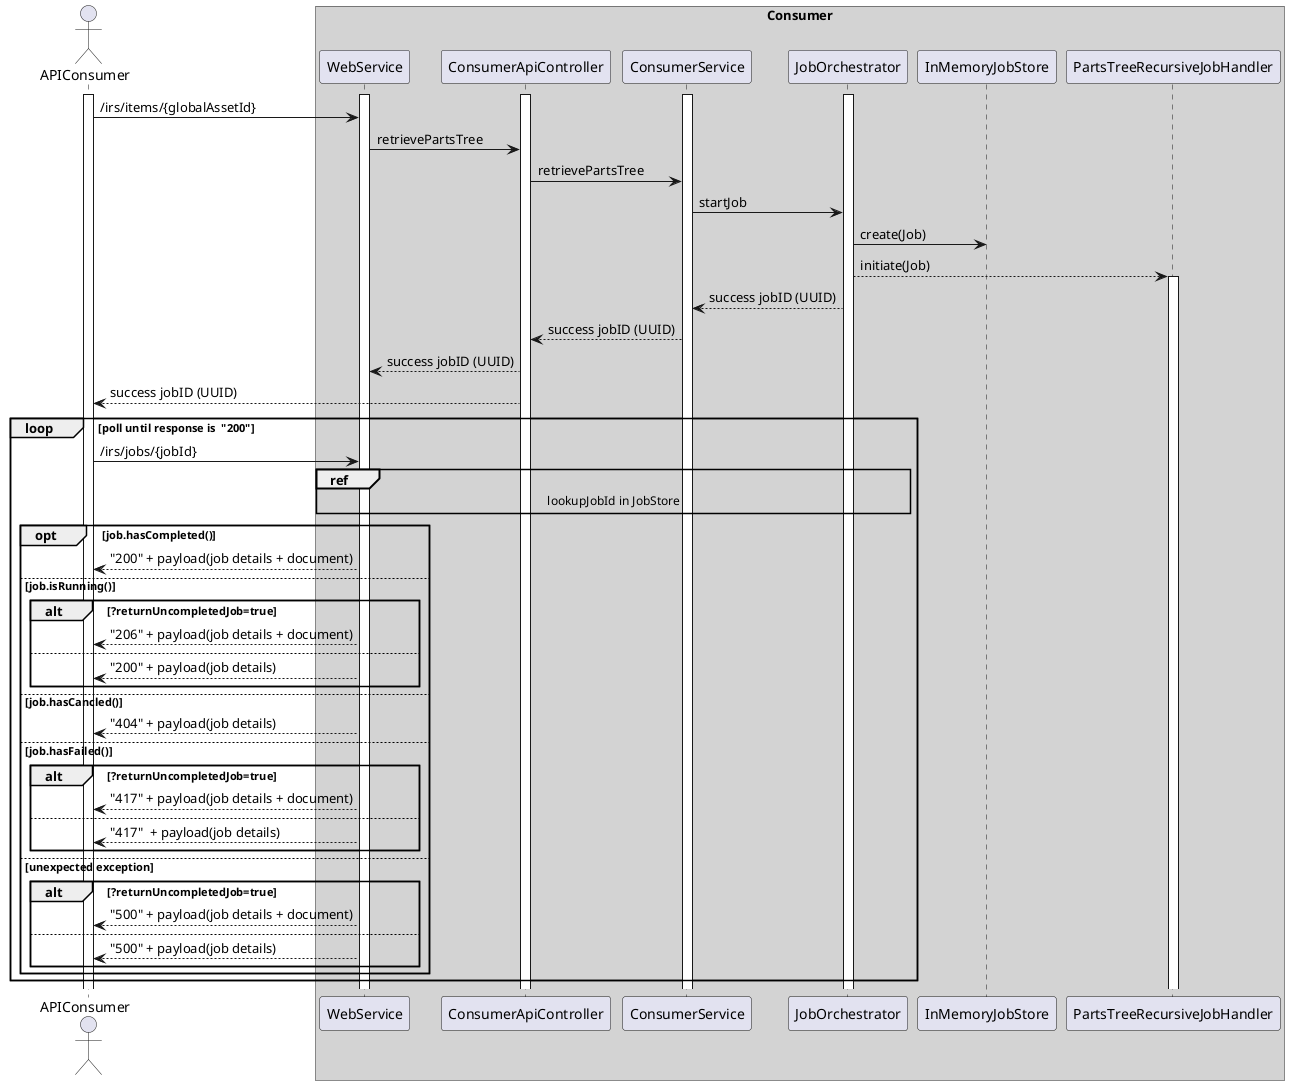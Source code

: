 @startuml
skinparam shadowing false

actor APIConsumer
activate APIConsumer

box "Consumer" #LightGrey
participant WebService
activate WebService
participant ConsumerApiController
activate ConsumerApiController
participant ConsumerService
activate ConsumerService
participant JobOrchestrator
activate JobOrchestrator

APIConsumer -> WebService : /irs/items/{globalAssetId}
WebService -> ConsumerApiController :  retrievePartsTree
ConsumerApiController -> ConsumerService :  retrievePartsTree
ConsumerService -> JobOrchestrator: startJob
JobOrchestrator -> InMemoryJobStore: create(Job)

JobOrchestrator --> PartsTreeRecursiveJobHandler: initiate(Job)
activate PartsTreeRecursiveJobHandler

ConsumerService <-- JobOrchestrator : success jobID (UUID)
ConsumerApiController <-- ConsumerService : success jobID (UUID)
WebService <-- ConsumerApiController : success jobID (UUID)
APIConsumer <-- ConsumerApiController : success jobID (UUID)

loop poll until response is  "200"
     APIConsumer -> WebService : /irs/jobs/{jobId}

     ref over WebService,  JobOrchestrator
        lookupJobId in JobStore
     end ref
     opt job.hasCompleted()
            APIConsumer <-- WebService : "200" + payload(job details + document)
     else job.isRunning()
           alt ?returnUncompletedJob=true
             APIConsumer <-- WebService : "206" + payload(job details + document)
           else
             APIConsumer <-- WebService : "200" + payload(job details)
            end alt
     else job.hasCancled()
             APIConsumer <-- WebService : "404" + payload(job details)
     else job.hasFailed()
        alt ?returnUncompletedJob=true
            APIConsumer <-- WebService : "417" + payload(job details + document)
        else
            APIConsumer <-- WebService : "417"  + payload(job details)
        end alt
      else  unexpected exception
        alt ?returnUncompletedJob=true
            APIConsumer <-- WebService : "500" + payload(job details + document)
        else
           APIConsumer <-- WebService : "500" + payload(job details)
           end alt
     end opt

end loop

@enduml